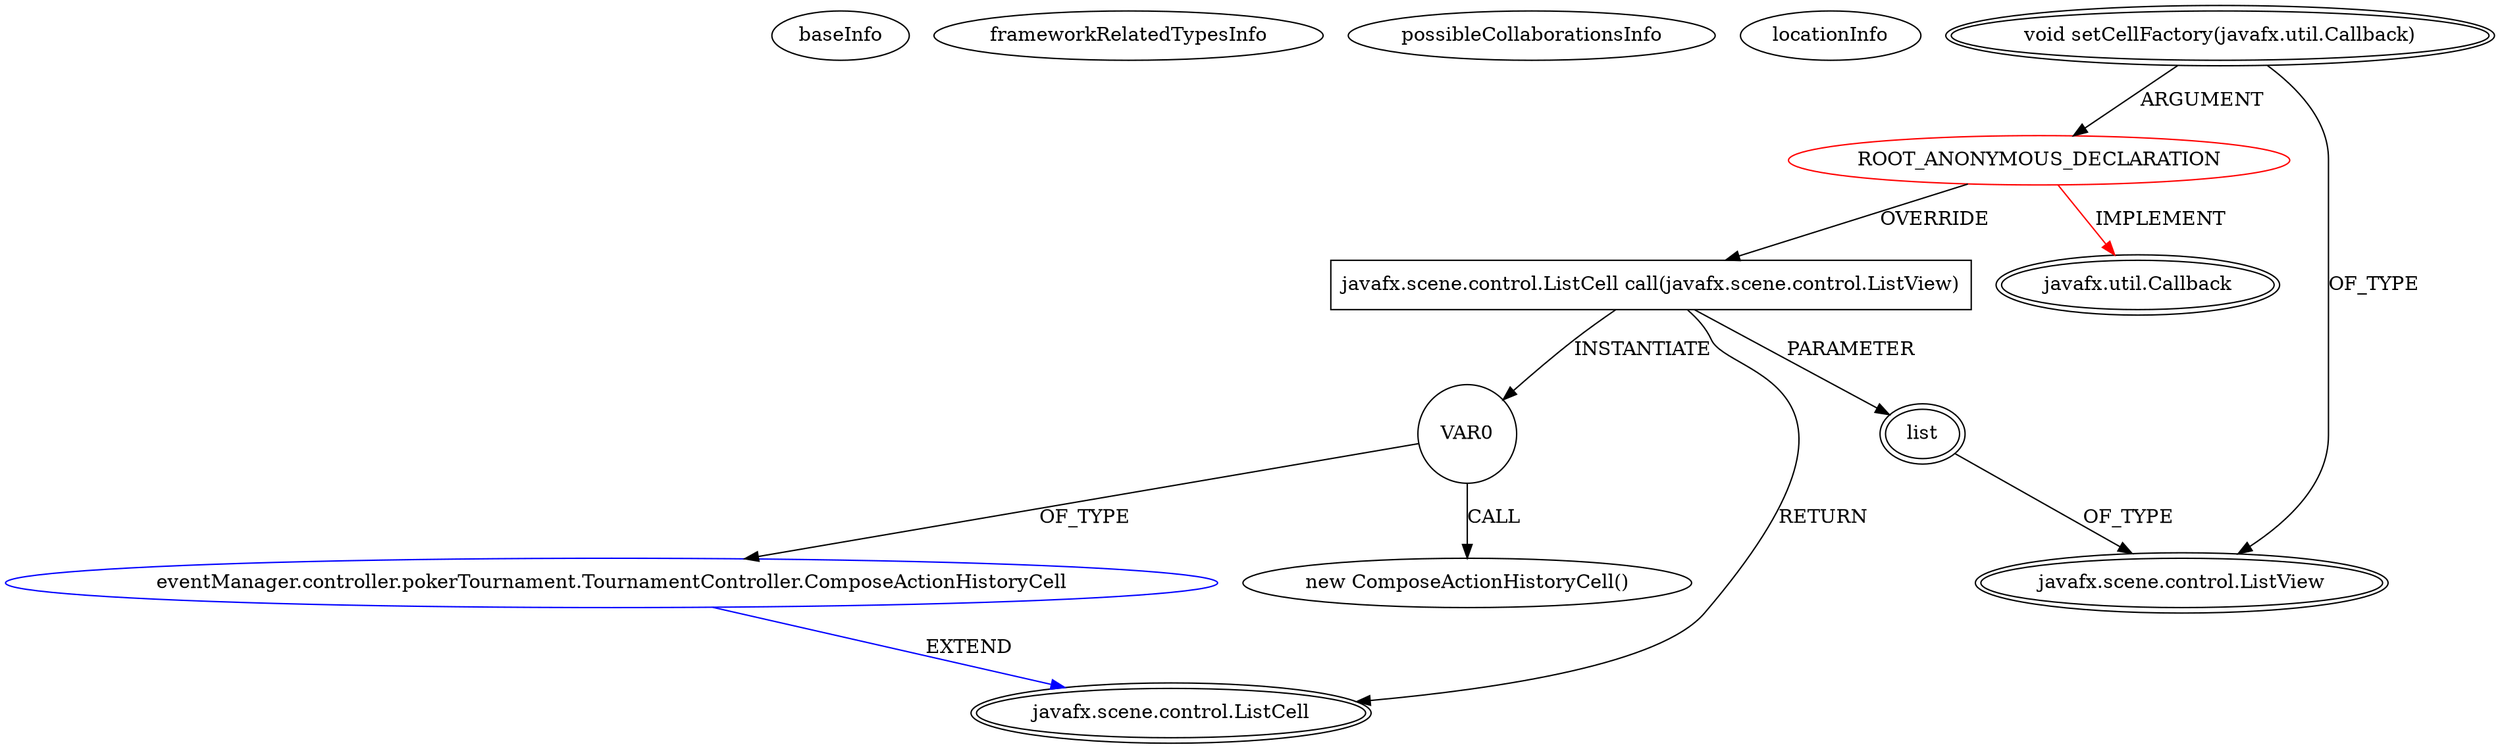 digraph {
baseInfo[graphId=3015,category="extension_graph",isAnonymous=true,possibleRelation=true]
frameworkRelatedTypesInfo[0="javafx.util.Callback"]
possibleCollaborationsInfo[0="3015~OVERRIDING_METHOD_DECLARATION-INSTANTIATION-~javafx.util.Callback ~javafx.scene.control.ListCell ~true~false"]
locationInfo[projectName="hock323-eventManager",filePath="/hock323-eventManager/EventManager-master/src/eventManager/controller/pokerTournament/TournamentController.java",contextSignature="void initialize(java.net.URL,java.util.ResourceBundle)",graphId="3015"]
0[label="ROOT_ANONYMOUS_DECLARATION",vertexType="ROOT_ANONYMOUS_DECLARATION",isFrameworkType=false,color=red]
1[label="javafx.util.Callback",vertexType="FRAMEWORK_INTERFACE_TYPE",isFrameworkType=true,peripheries=2]
2[label="void setCellFactory(javafx.util.Callback)",vertexType="OUTSIDE_CALL",isFrameworkType=true,peripheries=2]
3[label="javafx.scene.control.ListView",vertexType="FRAMEWORK_CLASS_TYPE",isFrameworkType=true,peripheries=2]
4[label="javafx.scene.control.ListCell call(javafx.scene.control.ListView)",vertexType="OVERRIDING_METHOD_DECLARATION",isFrameworkType=false,shape=box]
5[label="javafx.scene.control.ListCell",vertexType="FRAMEWORK_CLASS_TYPE",isFrameworkType=true,peripheries=2]
6[label="list",vertexType="PARAMETER_DECLARATION",isFrameworkType=true,peripheries=2]
9[label="VAR0",vertexType="VARIABLE_EXPRESION",isFrameworkType=false,shape=circle]
10[label="eventManager.controller.pokerTournament.TournamentController.ComposeActionHistoryCell",vertexType="REFERENCE_CLIENT_CLASS_DECLARATION",isFrameworkType=false,color=blue]
8[label="new ComposeActionHistoryCell()",vertexType="CONSTRUCTOR_CALL",isFrameworkType=false]
0->1[label="IMPLEMENT",color=red]
2->0[label="ARGUMENT"]
2->3[label="OF_TYPE"]
0->4[label="OVERRIDE"]
4->5[label="RETURN"]
6->3[label="OF_TYPE"]
4->6[label="PARAMETER"]
4->9[label="INSTANTIATE"]
10->5[label="EXTEND",color=blue]
9->10[label="OF_TYPE"]
9->8[label="CALL"]
}
